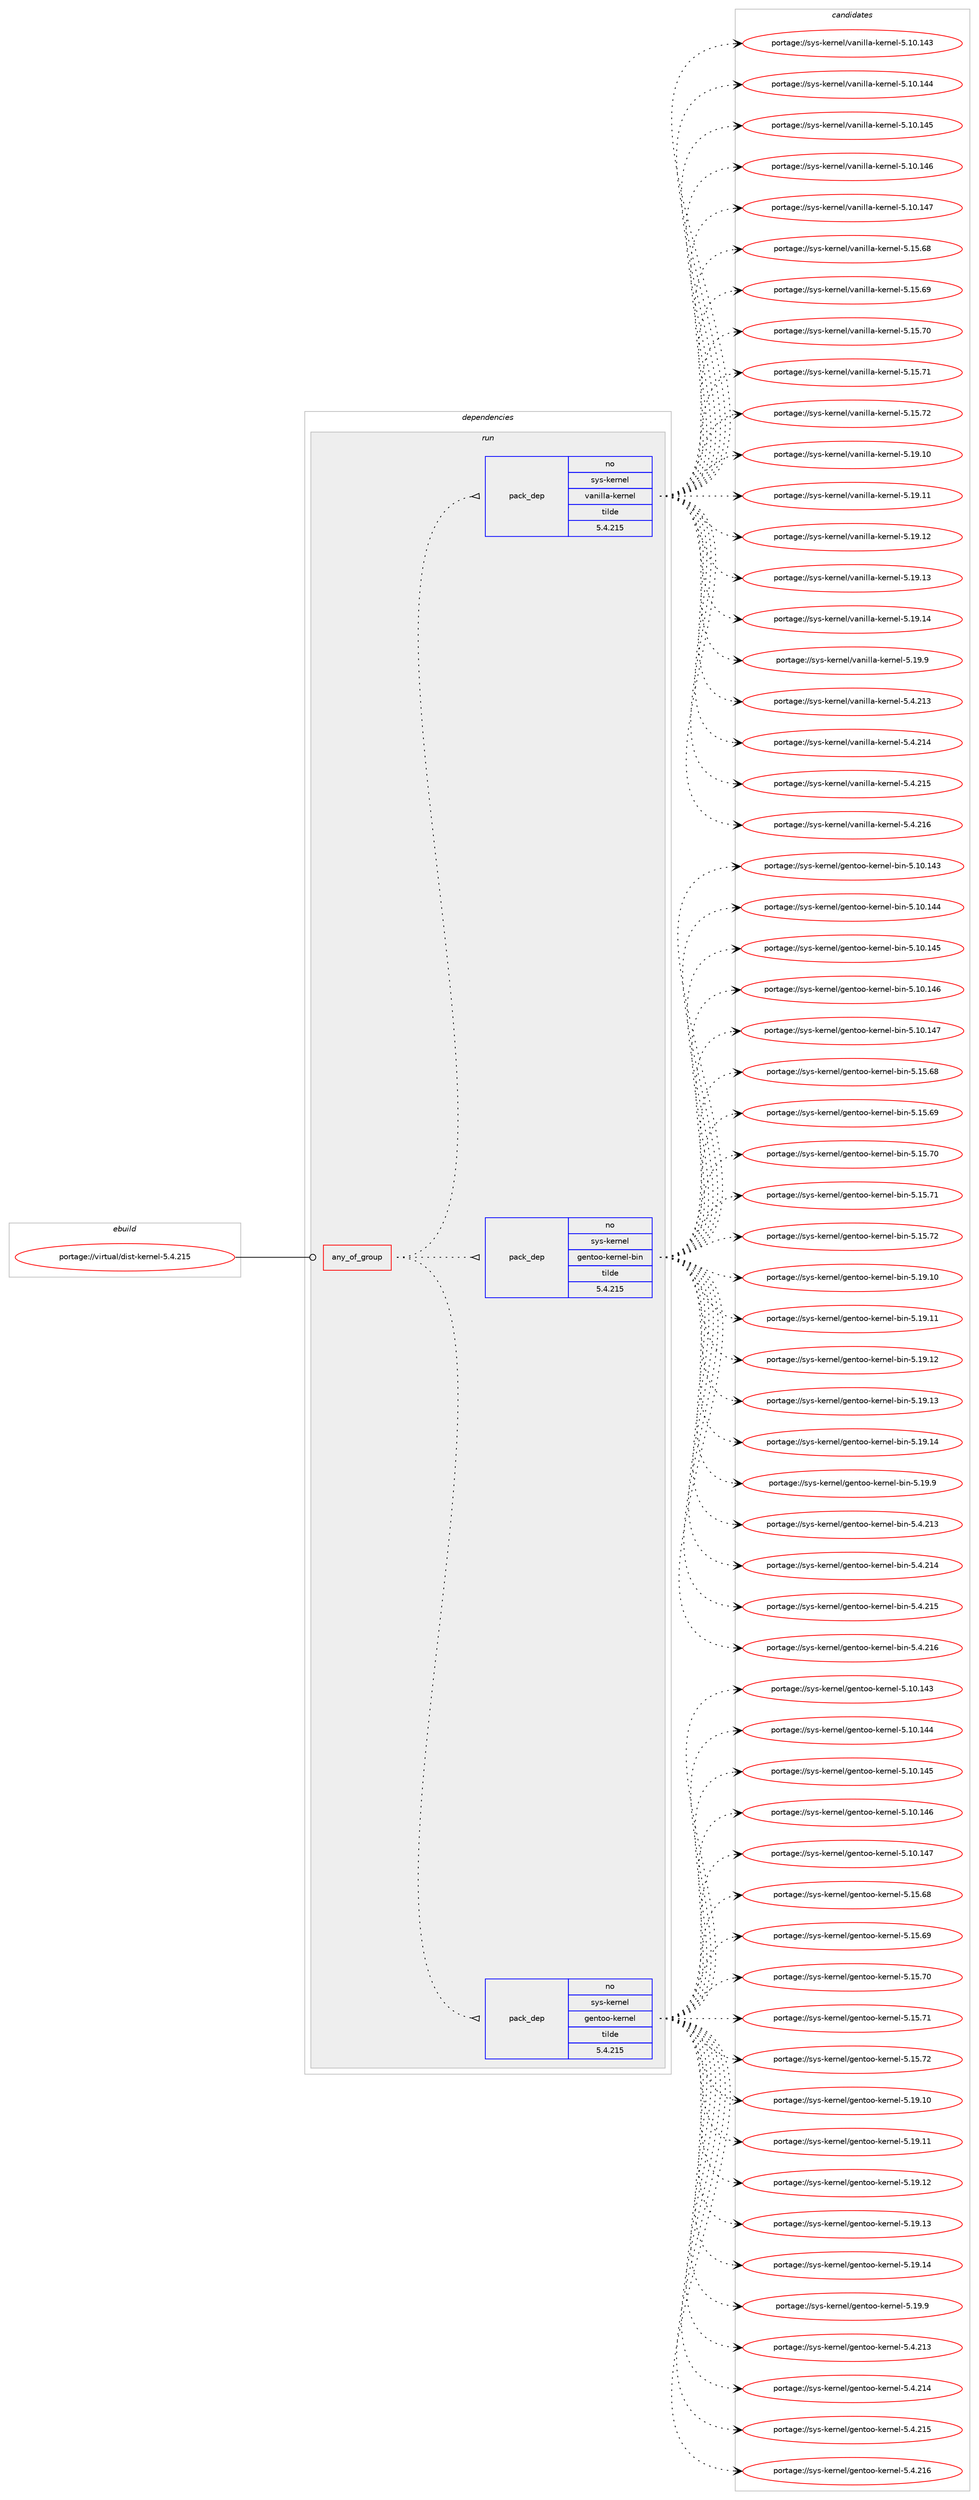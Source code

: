 digraph prolog {

# *************
# Graph options
# *************

newrank=true;
concentrate=true;
compound=true;
graph [rankdir=LR,fontname=Helvetica,fontsize=10,ranksep=1.5];#, ranksep=2.5, nodesep=0.2];
edge  [arrowhead=vee];
node  [fontname=Helvetica,fontsize=10];

# **********
# The ebuild
# **********

subgraph cluster_leftcol {
color=gray;
rank=same;
label=<<i>ebuild</i>>;
id [label="portage://virtual/dist-kernel-5.4.215", color=red, width=4, href="../virtual/dist-kernel-5.4.215.svg"];
}

# ****************
# The dependencies
# ****************

subgraph cluster_midcol {
color=gray;
label=<<i>dependencies</i>>;
subgraph cluster_compile {
fillcolor="#eeeeee";
style=filled;
label=<<i>compile</i>>;
}
subgraph cluster_compileandrun {
fillcolor="#eeeeee";
style=filled;
label=<<i>compile and run</i>>;
}
subgraph cluster_run {
fillcolor="#eeeeee";
style=filled;
label=<<i>run</i>>;
subgraph any15 {
dependency1038 [label=<<TABLE BORDER="0" CELLBORDER="1" CELLSPACING="0" CELLPADDING="4"><TR><TD CELLPADDING="10">any_of_group</TD></TR></TABLE>>, shape=none, color=red];subgraph pack461 {
dependency1039 [label=<<TABLE BORDER="0" CELLBORDER="1" CELLSPACING="0" CELLPADDING="4" WIDTH="220"><TR><TD ROWSPAN="6" CELLPADDING="30">pack_dep</TD></TR><TR><TD WIDTH="110">no</TD></TR><TR><TD>sys-kernel</TD></TR><TR><TD>gentoo-kernel</TD></TR><TR><TD>tilde</TD></TR><TR><TD>5.4.215</TD></TR></TABLE>>, shape=none, color=blue];
}
dependency1038:e -> dependency1039:w [weight=20,style="dotted",arrowhead="oinv"];
subgraph pack462 {
dependency1040 [label=<<TABLE BORDER="0" CELLBORDER="1" CELLSPACING="0" CELLPADDING="4" WIDTH="220"><TR><TD ROWSPAN="6" CELLPADDING="30">pack_dep</TD></TR><TR><TD WIDTH="110">no</TD></TR><TR><TD>sys-kernel</TD></TR><TR><TD>gentoo-kernel-bin</TD></TR><TR><TD>tilde</TD></TR><TR><TD>5.4.215</TD></TR></TABLE>>, shape=none, color=blue];
}
dependency1038:e -> dependency1040:w [weight=20,style="dotted",arrowhead="oinv"];
subgraph pack463 {
dependency1041 [label=<<TABLE BORDER="0" CELLBORDER="1" CELLSPACING="0" CELLPADDING="4" WIDTH="220"><TR><TD ROWSPAN="6" CELLPADDING="30">pack_dep</TD></TR><TR><TD WIDTH="110">no</TD></TR><TR><TD>sys-kernel</TD></TR><TR><TD>vanilla-kernel</TD></TR><TR><TD>tilde</TD></TR><TR><TD>5.4.215</TD></TR></TABLE>>, shape=none, color=blue];
}
dependency1038:e -> dependency1041:w [weight=20,style="dotted",arrowhead="oinv"];
}
id:e -> dependency1038:w [weight=20,style="solid",arrowhead="odot"];
}
}

# **************
# The candidates
# **************

subgraph cluster_choices {
rank=same;
color=gray;
label=<<i>candidates</i>>;

subgraph choice461 {
color=black;
nodesep=1;
choice115121115451071011141101011084710310111011611111145107101114110101108455346494846495251 [label="portage://sys-kernel/gentoo-kernel-5.10.143", color=red, width=4,href="../sys-kernel/gentoo-kernel-5.10.143.svg"];
choice115121115451071011141101011084710310111011611111145107101114110101108455346494846495252 [label="portage://sys-kernel/gentoo-kernel-5.10.144", color=red, width=4,href="../sys-kernel/gentoo-kernel-5.10.144.svg"];
choice115121115451071011141101011084710310111011611111145107101114110101108455346494846495253 [label="portage://sys-kernel/gentoo-kernel-5.10.145", color=red, width=4,href="../sys-kernel/gentoo-kernel-5.10.145.svg"];
choice115121115451071011141101011084710310111011611111145107101114110101108455346494846495254 [label="portage://sys-kernel/gentoo-kernel-5.10.146", color=red, width=4,href="../sys-kernel/gentoo-kernel-5.10.146.svg"];
choice115121115451071011141101011084710310111011611111145107101114110101108455346494846495255 [label="portage://sys-kernel/gentoo-kernel-5.10.147", color=red, width=4,href="../sys-kernel/gentoo-kernel-5.10.147.svg"];
choice1151211154510710111411010110847103101110116111111451071011141101011084553464953465456 [label="portage://sys-kernel/gentoo-kernel-5.15.68", color=red, width=4,href="../sys-kernel/gentoo-kernel-5.15.68.svg"];
choice1151211154510710111411010110847103101110116111111451071011141101011084553464953465457 [label="portage://sys-kernel/gentoo-kernel-5.15.69", color=red, width=4,href="../sys-kernel/gentoo-kernel-5.15.69.svg"];
choice1151211154510710111411010110847103101110116111111451071011141101011084553464953465548 [label="portage://sys-kernel/gentoo-kernel-5.15.70", color=red, width=4,href="../sys-kernel/gentoo-kernel-5.15.70.svg"];
choice1151211154510710111411010110847103101110116111111451071011141101011084553464953465549 [label="portage://sys-kernel/gentoo-kernel-5.15.71", color=red, width=4,href="../sys-kernel/gentoo-kernel-5.15.71.svg"];
choice1151211154510710111411010110847103101110116111111451071011141101011084553464953465550 [label="portage://sys-kernel/gentoo-kernel-5.15.72", color=red, width=4,href="../sys-kernel/gentoo-kernel-5.15.72.svg"];
choice1151211154510710111411010110847103101110116111111451071011141101011084553464957464948 [label="portage://sys-kernel/gentoo-kernel-5.19.10", color=red, width=4,href="../sys-kernel/gentoo-kernel-5.19.10.svg"];
choice1151211154510710111411010110847103101110116111111451071011141101011084553464957464949 [label="portage://sys-kernel/gentoo-kernel-5.19.11", color=red, width=4,href="../sys-kernel/gentoo-kernel-5.19.11.svg"];
choice1151211154510710111411010110847103101110116111111451071011141101011084553464957464950 [label="portage://sys-kernel/gentoo-kernel-5.19.12", color=red, width=4,href="../sys-kernel/gentoo-kernel-5.19.12.svg"];
choice1151211154510710111411010110847103101110116111111451071011141101011084553464957464951 [label="portage://sys-kernel/gentoo-kernel-5.19.13", color=red, width=4,href="../sys-kernel/gentoo-kernel-5.19.13.svg"];
choice1151211154510710111411010110847103101110116111111451071011141101011084553464957464952 [label="portage://sys-kernel/gentoo-kernel-5.19.14", color=red, width=4,href="../sys-kernel/gentoo-kernel-5.19.14.svg"];
choice11512111545107101114110101108471031011101161111114510710111411010110845534649574657 [label="portage://sys-kernel/gentoo-kernel-5.19.9", color=red, width=4,href="../sys-kernel/gentoo-kernel-5.19.9.svg"];
choice1151211154510710111411010110847103101110116111111451071011141101011084553465246504951 [label="portage://sys-kernel/gentoo-kernel-5.4.213", color=red, width=4,href="../sys-kernel/gentoo-kernel-5.4.213.svg"];
choice1151211154510710111411010110847103101110116111111451071011141101011084553465246504952 [label="portage://sys-kernel/gentoo-kernel-5.4.214", color=red, width=4,href="../sys-kernel/gentoo-kernel-5.4.214.svg"];
choice1151211154510710111411010110847103101110116111111451071011141101011084553465246504953 [label="portage://sys-kernel/gentoo-kernel-5.4.215", color=red, width=4,href="../sys-kernel/gentoo-kernel-5.4.215.svg"];
choice1151211154510710111411010110847103101110116111111451071011141101011084553465246504954 [label="portage://sys-kernel/gentoo-kernel-5.4.216", color=red, width=4,href="../sys-kernel/gentoo-kernel-5.4.216.svg"];
dependency1039:e -> choice115121115451071011141101011084710310111011611111145107101114110101108455346494846495251:w [style=dotted,weight="100"];
dependency1039:e -> choice115121115451071011141101011084710310111011611111145107101114110101108455346494846495252:w [style=dotted,weight="100"];
dependency1039:e -> choice115121115451071011141101011084710310111011611111145107101114110101108455346494846495253:w [style=dotted,weight="100"];
dependency1039:e -> choice115121115451071011141101011084710310111011611111145107101114110101108455346494846495254:w [style=dotted,weight="100"];
dependency1039:e -> choice115121115451071011141101011084710310111011611111145107101114110101108455346494846495255:w [style=dotted,weight="100"];
dependency1039:e -> choice1151211154510710111411010110847103101110116111111451071011141101011084553464953465456:w [style=dotted,weight="100"];
dependency1039:e -> choice1151211154510710111411010110847103101110116111111451071011141101011084553464953465457:w [style=dotted,weight="100"];
dependency1039:e -> choice1151211154510710111411010110847103101110116111111451071011141101011084553464953465548:w [style=dotted,weight="100"];
dependency1039:e -> choice1151211154510710111411010110847103101110116111111451071011141101011084553464953465549:w [style=dotted,weight="100"];
dependency1039:e -> choice1151211154510710111411010110847103101110116111111451071011141101011084553464953465550:w [style=dotted,weight="100"];
dependency1039:e -> choice1151211154510710111411010110847103101110116111111451071011141101011084553464957464948:w [style=dotted,weight="100"];
dependency1039:e -> choice1151211154510710111411010110847103101110116111111451071011141101011084553464957464949:w [style=dotted,weight="100"];
dependency1039:e -> choice1151211154510710111411010110847103101110116111111451071011141101011084553464957464950:w [style=dotted,weight="100"];
dependency1039:e -> choice1151211154510710111411010110847103101110116111111451071011141101011084553464957464951:w [style=dotted,weight="100"];
dependency1039:e -> choice1151211154510710111411010110847103101110116111111451071011141101011084553464957464952:w [style=dotted,weight="100"];
dependency1039:e -> choice11512111545107101114110101108471031011101161111114510710111411010110845534649574657:w [style=dotted,weight="100"];
dependency1039:e -> choice1151211154510710111411010110847103101110116111111451071011141101011084553465246504951:w [style=dotted,weight="100"];
dependency1039:e -> choice1151211154510710111411010110847103101110116111111451071011141101011084553465246504952:w [style=dotted,weight="100"];
dependency1039:e -> choice1151211154510710111411010110847103101110116111111451071011141101011084553465246504953:w [style=dotted,weight="100"];
dependency1039:e -> choice1151211154510710111411010110847103101110116111111451071011141101011084553465246504954:w [style=dotted,weight="100"];
}
subgraph choice462 {
color=black;
nodesep=1;
choice1151211154510710111411010110847103101110116111111451071011141101011084598105110455346494846495251 [label="portage://sys-kernel/gentoo-kernel-bin-5.10.143", color=red, width=4,href="../sys-kernel/gentoo-kernel-bin-5.10.143.svg"];
choice1151211154510710111411010110847103101110116111111451071011141101011084598105110455346494846495252 [label="portage://sys-kernel/gentoo-kernel-bin-5.10.144", color=red, width=4,href="../sys-kernel/gentoo-kernel-bin-5.10.144.svg"];
choice1151211154510710111411010110847103101110116111111451071011141101011084598105110455346494846495253 [label="portage://sys-kernel/gentoo-kernel-bin-5.10.145", color=red, width=4,href="../sys-kernel/gentoo-kernel-bin-5.10.145.svg"];
choice1151211154510710111411010110847103101110116111111451071011141101011084598105110455346494846495254 [label="portage://sys-kernel/gentoo-kernel-bin-5.10.146", color=red, width=4,href="../sys-kernel/gentoo-kernel-bin-5.10.146.svg"];
choice1151211154510710111411010110847103101110116111111451071011141101011084598105110455346494846495255 [label="portage://sys-kernel/gentoo-kernel-bin-5.10.147", color=red, width=4,href="../sys-kernel/gentoo-kernel-bin-5.10.147.svg"];
choice11512111545107101114110101108471031011101161111114510710111411010110845981051104553464953465456 [label="portage://sys-kernel/gentoo-kernel-bin-5.15.68", color=red, width=4,href="../sys-kernel/gentoo-kernel-bin-5.15.68.svg"];
choice11512111545107101114110101108471031011101161111114510710111411010110845981051104553464953465457 [label="portage://sys-kernel/gentoo-kernel-bin-5.15.69", color=red, width=4,href="../sys-kernel/gentoo-kernel-bin-5.15.69.svg"];
choice11512111545107101114110101108471031011101161111114510710111411010110845981051104553464953465548 [label="portage://sys-kernel/gentoo-kernel-bin-5.15.70", color=red, width=4,href="../sys-kernel/gentoo-kernel-bin-5.15.70.svg"];
choice11512111545107101114110101108471031011101161111114510710111411010110845981051104553464953465549 [label="portage://sys-kernel/gentoo-kernel-bin-5.15.71", color=red, width=4,href="../sys-kernel/gentoo-kernel-bin-5.15.71.svg"];
choice11512111545107101114110101108471031011101161111114510710111411010110845981051104553464953465550 [label="portage://sys-kernel/gentoo-kernel-bin-5.15.72", color=red, width=4,href="../sys-kernel/gentoo-kernel-bin-5.15.72.svg"];
choice11512111545107101114110101108471031011101161111114510710111411010110845981051104553464957464948 [label="portage://sys-kernel/gentoo-kernel-bin-5.19.10", color=red, width=4,href="../sys-kernel/gentoo-kernel-bin-5.19.10.svg"];
choice11512111545107101114110101108471031011101161111114510710111411010110845981051104553464957464949 [label="portage://sys-kernel/gentoo-kernel-bin-5.19.11", color=red, width=4,href="../sys-kernel/gentoo-kernel-bin-5.19.11.svg"];
choice11512111545107101114110101108471031011101161111114510710111411010110845981051104553464957464950 [label="portage://sys-kernel/gentoo-kernel-bin-5.19.12", color=red, width=4,href="../sys-kernel/gentoo-kernel-bin-5.19.12.svg"];
choice11512111545107101114110101108471031011101161111114510710111411010110845981051104553464957464951 [label="portage://sys-kernel/gentoo-kernel-bin-5.19.13", color=red, width=4,href="../sys-kernel/gentoo-kernel-bin-5.19.13.svg"];
choice11512111545107101114110101108471031011101161111114510710111411010110845981051104553464957464952 [label="portage://sys-kernel/gentoo-kernel-bin-5.19.14", color=red, width=4,href="../sys-kernel/gentoo-kernel-bin-5.19.14.svg"];
choice115121115451071011141101011084710310111011611111145107101114110101108459810511045534649574657 [label="portage://sys-kernel/gentoo-kernel-bin-5.19.9", color=red, width=4,href="../sys-kernel/gentoo-kernel-bin-5.19.9.svg"];
choice11512111545107101114110101108471031011101161111114510710111411010110845981051104553465246504951 [label="portage://sys-kernel/gentoo-kernel-bin-5.4.213", color=red, width=4,href="../sys-kernel/gentoo-kernel-bin-5.4.213.svg"];
choice11512111545107101114110101108471031011101161111114510710111411010110845981051104553465246504952 [label="portage://sys-kernel/gentoo-kernel-bin-5.4.214", color=red, width=4,href="../sys-kernel/gentoo-kernel-bin-5.4.214.svg"];
choice11512111545107101114110101108471031011101161111114510710111411010110845981051104553465246504953 [label="portage://sys-kernel/gentoo-kernel-bin-5.4.215", color=red, width=4,href="../sys-kernel/gentoo-kernel-bin-5.4.215.svg"];
choice11512111545107101114110101108471031011101161111114510710111411010110845981051104553465246504954 [label="portage://sys-kernel/gentoo-kernel-bin-5.4.216", color=red, width=4,href="../sys-kernel/gentoo-kernel-bin-5.4.216.svg"];
dependency1040:e -> choice1151211154510710111411010110847103101110116111111451071011141101011084598105110455346494846495251:w [style=dotted,weight="100"];
dependency1040:e -> choice1151211154510710111411010110847103101110116111111451071011141101011084598105110455346494846495252:w [style=dotted,weight="100"];
dependency1040:e -> choice1151211154510710111411010110847103101110116111111451071011141101011084598105110455346494846495253:w [style=dotted,weight="100"];
dependency1040:e -> choice1151211154510710111411010110847103101110116111111451071011141101011084598105110455346494846495254:w [style=dotted,weight="100"];
dependency1040:e -> choice1151211154510710111411010110847103101110116111111451071011141101011084598105110455346494846495255:w [style=dotted,weight="100"];
dependency1040:e -> choice11512111545107101114110101108471031011101161111114510710111411010110845981051104553464953465456:w [style=dotted,weight="100"];
dependency1040:e -> choice11512111545107101114110101108471031011101161111114510710111411010110845981051104553464953465457:w [style=dotted,weight="100"];
dependency1040:e -> choice11512111545107101114110101108471031011101161111114510710111411010110845981051104553464953465548:w [style=dotted,weight="100"];
dependency1040:e -> choice11512111545107101114110101108471031011101161111114510710111411010110845981051104553464953465549:w [style=dotted,weight="100"];
dependency1040:e -> choice11512111545107101114110101108471031011101161111114510710111411010110845981051104553464953465550:w [style=dotted,weight="100"];
dependency1040:e -> choice11512111545107101114110101108471031011101161111114510710111411010110845981051104553464957464948:w [style=dotted,weight="100"];
dependency1040:e -> choice11512111545107101114110101108471031011101161111114510710111411010110845981051104553464957464949:w [style=dotted,weight="100"];
dependency1040:e -> choice11512111545107101114110101108471031011101161111114510710111411010110845981051104553464957464950:w [style=dotted,weight="100"];
dependency1040:e -> choice11512111545107101114110101108471031011101161111114510710111411010110845981051104553464957464951:w [style=dotted,weight="100"];
dependency1040:e -> choice11512111545107101114110101108471031011101161111114510710111411010110845981051104553464957464952:w [style=dotted,weight="100"];
dependency1040:e -> choice115121115451071011141101011084710310111011611111145107101114110101108459810511045534649574657:w [style=dotted,weight="100"];
dependency1040:e -> choice11512111545107101114110101108471031011101161111114510710111411010110845981051104553465246504951:w [style=dotted,weight="100"];
dependency1040:e -> choice11512111545107101114110101108471031011101161111114510710111411010110845981051104553465246504952:w [style=dotted,weight="100"];
dependency1040:e -> choice11512111545107101114110101108471031011101161111114510710111411010110845981051104553465246504953:w [style=dotted,weight="100"];
dependency1040:e -> choice11512111545107101114110101108471031011101161111114510710111411010110845981051104553465246504954:w [style=dotted,weight="100"];
}
subgraph choice463 {
color=black;
nodesep=1;
choice1151211154510710111411010110847118971101051081089745107101114110101108455346494846495251 [label="portage://sys-kernel/vanilla-kernel-5.10.143", color=red, width=4,href="../sys-kernel/vanilla-kernel-5.10.143.svg"];
choice1151211154510710111411010110847118971101051081089745107101114110101108455346494846495252 [label="portage://sys-kernel/vanilla-kernel-5.10.144", color=red, width=4,href="../sys-kernel/vanilla-kernel-5.10.144.svg"];
choice1151211154510710111411010110847118971101051081089745107101114110101108455346494846495253 [label="portage://sys-kernel/vanilla-kernel-5.10.145", color=red, width=4,href="../sys-kernel/vanilla-kernel-5.10.145.svg"];
choice1151211154510710111411010110847118971101051081089745107101114110101108455346494846495254 [label="portage://sys-kernel/vanilla-kernel-5.10.146", color=red, width=4,href="../sys-kernel/vanilla-kernel-5.10.146.svg"];
choice1151211154510710111411010110847118971101051081089745107101114110101108455346494846495255 [label="portage://sys-kernel/vanilla-kernel-5.10.147", color=red, width=4,href="../sys-kernel/vanilla-kernel-5.10.147.svg"];
choice11512111545107101114110101108471189711010510810897451071011141101011084553464953465456 [label="portage://sys-kernel/vanilla-kernel-5.15.68", color=red, width=4,href="../sys-kernel/vanilla-kernel-5.15.68.svg"];
choice11512111545107101114110101108471189711010510810897451071011141101011084553464953465457 [label="portage://sys-kernel/vanilla-kernel-5.15.69", color=red, width=4,href="../sys-kernel/vanilla-kernel-5.15.69.svg"];
choice11512111545107101114110101108471189711010510810897451071011141101011084553464953465548 [label="portage://sys-kernel/vanilla-kernel-5.15.70", color=red, width=4,href="../sys-kernel/vanilla-kernel-5.15.70.svg"];
choice11512111545107101114110101108471189711010510810897451071011141101011084553464953465549 [label="portage://sys-kernel/vanilla-kernel-5.15.71", color=red, width=4,href="../sys-kernel/vanilla-kernel-5.15.71.svg"];
choice11512111545107101114110101108471189711010510810897451071011141101011084553464953465550 [label="portage://sys-kernel/vanilla-kernel-5.15.72", color=red, width=4,href="../sys-kernel/vanilla-kernel-5.15.72.svg"];
choice11512111545107101114110101108471189711010510810897451071011141101011084553464957464948 [label="portage://sys-kernel/vanilla-kernel-5.19.10", color=red, width=4,href="../sys-kernel/vanilla-kernel-5.19.10.svg"];
choice11512111545107101114110101108471189711010510810897451071011141101011084553464957464949 [label="portage://sys-kernel/vanilla-kernel-5.19.11", color=red, width=4,href="../sys-kernel/vanilla-kernel-5.19.11.svg"];
choice11512111545107101114110101108471189711010510810897451071011141101011084553464957464950 [label="portage://sys-kernel/vanilla-kernel-5.19.12", color=red, width=4,href="../sys-kernel/vanilla-kernel-5.19.12.svg"];
choice11512111545107101114110101108471189711010510810897451071011141101011084553464957464951 [label="portage://sys-kernel/vanilla-kernel-5.19.13", color=red, width=4,href="../sys-kernel/vanilla-kernel-5.19.13.svg"];
choice11512111545107101114110101108471189711010510810897451071011141101011084553464957464952 [label="portage://sys-kernel/vanilla-kernel-5.19.14", color=red, width=4,href="../sys-kernel/vanilla-kernel-5.19.14.svg"];
choice115121115451071011141101011084711897110105108108974510710111411010110845534649574657 [label="portage://sys-kernel/vanilla-kernel-5.19.9", color=red, width=4,href="../sys-kernel/vanilla-kernel-5.19.9.svg"];
choice11512111545107101114110101108471189711010510810897451071011141101011084553465246504951 [label="portage://sys-kernel/vanilla-kernel-5.4.213", color=red, width=4,href="../sys-kernel/vanilla-kernel-5.4.213.svg"];
choice11512111545107101114110101108471189711010510810897451071011141101011084553465246504952 [label="portage://sys-kernel/vanilla-kernel-5.4.214", color=red, width=4,href="../sys-kernel/vanilla-kernel-5.4.214.svg"];
choice11512111545107101114110101108471189711010510810897451071011141101011084553465246504953 [label="portage://sys-kernel/vanilla-kernel-5.4.215", color=red, width=4,href="../sys-kernel/vanilla-kernel-5.4.215.svg"];
choice11512111545107101114110101108471189711010510810897451071011141101011084553465246504954 [label="portage://sys-kernel/vanilla-kernel-5.4.216", color=red, width=4,href="../sys-kernel/vanilla-kernel-5.4.216.svg"];
dependency1041:e -> choice1151211154510710111411010110847118971101051081089745107101114110101108455346494846495251:w [style=dotted,weight="100"];
dependency1041:e -> choice1151211154510710111411010110847118971101051081089745107101114110101108455346494846495252:w [style=dotted,weight="100"];
dependency1041:e -> choice1151211154510710111411010110847118971101051081089745107101114110101108455346494846495253:w [style=dotted,weight="100"];
dependency1041:e -> choice1151211154510710111411010110847118971101051081089745107101114110101108455346494846495254:w [style=dotted,weight="100"];
dependency1041:e -> choice1151211154510710111411010110847118971101051081089745107101114110101108455346494846495255:w [style=dotted,weight="100"];
dependency1041:e -> choice11512111545107101114110101108471189711010510810897451071011141101011084553464953465456:w [style=dotted,weight="100"];
dependency1041:e -> choice11512111545107101114110101108471189711010510810897451071011141101011084553464953465457:w [style=dotted,weight="100"];
dependency1041:e -> choice11512111545107101114110101108471189711010510810897451071011141101011084553464953465548:w [style=dotted,weight="100"];
dependency1041:e -> choice11512111545107101114110101108471189711010510810897451071011141101011084553464953465549:w [style=dotted,weight="100"];
dependency1041:e -> choice11512111545107101114110101108471189711010510810897451071011141101011084553464953465550:w [style=dotted,weight="100"];
dependency1041:e -> choice11512111545107101114110101108471189711010510810897451071011141101011084553464957464948:w [style=dotted,weight="100"];
dependency1041:e -> choice11512111545107101114110101108471189711010510810897451071011141101011084553464957464949:w [style=dotted,weight="100"];
dependency1041:e -> choice11512111545107101114110101108471189711010510810897451071011141101011084553464957464950:w [style=dotted,weight="100"];
dependency1041:e -> choice11512111545107101114110101108471189711010510810897451071011141101011084553464957464951:w [style=dotted,weight="100"];
dependency1041:e -> choice11512111545107101114110101108471189711010510810897451071011141101011084553464957464952:w [style=dotted,weight="100"];
dependency1041:e -> choice115121115451071011141101011084711897110105108108974510710111411010110845534649574657:w [style=dotted,weight="100"];
dependency1041:e -> choice11512111545107101114110101108471189711010510810897451071011141101011084553465246504951:w [style=dotted,weight="100"];
dependency1041:e -> choice11512111545107101114110101108471189711010510810897451071011141101011084553465246504952:w [style=dotted,weight="100"];
dependency1041:e -> choice11512111545107101114110101108471189711010510810897451071011141101011084553465246504953:w [style=dotted,weight="100"];
dependency1041:e -> choice11512111545107101114110101108471189711010510810897451071011141101011084553465246504954:w [style=dotted,weight="100"];
}
}

}
